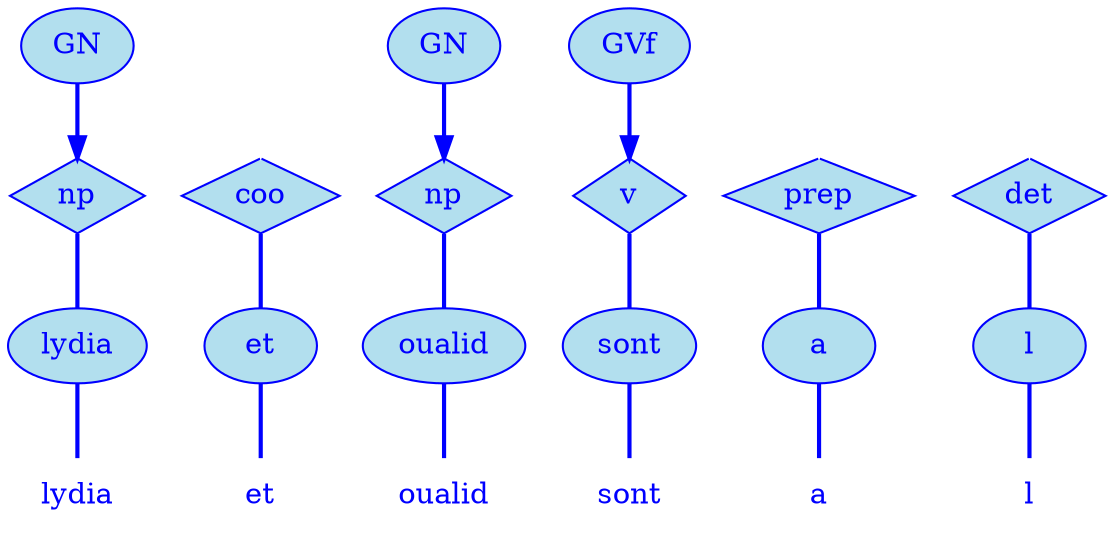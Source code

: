 digraph g {
	graph [bb="0,0,465,252"];
	node [label="\N"];
	graph [_draw_="c 5 -white C 5 -white P 4 0 0 0 252 465 252 465 0 ",
		xdotversion="1.2"];
	"mc1s1_t1#token84" [label=lydia, shape=plaintext, fillcolor=lightblue2, fontcolor=blue, pos="33,18", width="0.75", height="0.50", _ldraw_="F 14.000000 11 -Times-Roman c 4 -blue T 33 13 0 32 5 -lydia "];
	"mc1s1_W1#wordmc1s1_t1#token" [label=lydia, shape=ellipse, fillcolor=lightblue2, fontcolor=blue, pos="33,90", width="0.92", height="0.50", color=blue, style=filled, _draw_="S 6 -filled c 4 -blue C 10 -lightblue2 E 33 90 33 18 ", _ldraw_="F 14.000000 11 -Times-Roman c 4 -blue T 33 85 0 32 5 -lydia "];
	"mc1s1_P13#pos" [label=np, shape=diamond, fillcolor=lightblue2, fontcolor=blue, pos="33,162", width="0.75", height="0.50", color=blue, style=filled, _draw_="S 6 -filled c 4 -blue C 10 -lightblue2 P 4 33 180 6 162 33 144 60 162 ", _ldraw_="F 14.000000 11 -Times-Roman c 4 -blue T 33 157 0 17 2 -np "];
	"mc1s1_chk0#chunk" [label=GN, fillcolor=lightblue2, fontcolor=blue, pos="33,234", width="0.75", height="0.50", color=blue, style=filled, arrowhead=doubleoctagon, _draw_="S 6 -filled c 4 -blue C 10 -lightblue2 E 33 234 27 18 ", _ldraw_="F 14.000000 11 -Times-Roman c 4 -blue T 33 229 0 22 2 -GN "];
	"mc1s1_t3#token87" [label=et, shape=plaintext, fillcolor=lightblue2, fontcolor=blue, pos="111,18", width="0.75", height="0.50", _ldraw_="F 14.000000 11 -Times-Roman c 4 -blue T 111 13 0 14 2 -et "];
	"mc1s1_W2#wordmc1s1_t3#token" [label=et, shape=ellipse, fillcolor=lightblue2, fontcolor=blue, pos="111,90", width="0.75", height="0.50", color=blue, style=filled, _draw_="S 6 -filled c 4 -blue C 10 -lightblue2 E 111 90 27 18 ", _ldraw_="F 14.000000 11 -Times-Roman c 4 -blue T 111 85 0 14 2 -et "];
	"mc1s1_P26L1#pos" [label=coo, shape=diamond, fillcolor=lightblue2, fontcolor=blue, pos="111,162", width="0.75", height="0.50", color=blue, style=filled, _draw_="S 6 -filled c 4 -blue C 10 -lightblue2 P 4 111 180 84 162 111 144 138 162 ", _ldraw_="F 14.000000 11 -Times-Roman c 4 -blue T 111 157 0 23 3 -coo "];
	"mc1s1_t5#token78" [label=oualid, shape=plaintext, fillcolor=lightblue2, fontcolor=blue, pos="195,18", width="0.78", height="0.50", _ldraw_="F 14.000000 11 -Times-Roman c 4 -blue T 195 13 0 41 6 -oualid "];
	"mc1s1_W3#wordmc1s1_t5#token" [label=oualid, shape=ellipse, fillcolor=lightblue2, fontcolor=blue, pos="195,90", width="1.08", height="0.50", color=blue, style=filled, _draw_="S 6 -filled c 4 -blue C 10 -lightblue2 E 195 90 39 18 ", _ldraw_="F 14.000000 11 -Times-Roman c 4 -blue T 195 85 0 41 6 -oualid "];
	"mc1s1_P39#pos" [label=np, shape=diamond, fillcolor=lightblue2, fontcolor=blue, pos="195,162", width="0.75", height="0.50", color=blue, style=filled, _draw_="S 6 -filled c 4 -blue C 10 -lightblue2 P 4 195 180 168 162 195 144 222 162 ", _ldraw_="F 14.000000 11 -Times-Roman c 4 -blue T 195 157 0 17 2 -np "];
	"mc1s1_chk1#chunk" [label=GN, fillcolor=lightblue2, fontcolor=blue, pos="195,234", width="0.75", height="0.50", color=blue, style=filled, arrowhead=doubleoctagon, _draw_="S 6 -filled c 4 -blue C 10 -lightblue2 E 195 234 27 18 ", _ldraw_="F 14.000000 11 -Times-Roman c 4 -blue T 195 229 0 22 2 -GN "];
	"mc1s1_t7#token16" [label=sont, shape=plaintext, fillcolor=lightblue2, fontcolor=blue, pos="284,18", width="0.75", height="0.50", _ldraw_="F 14.000000 11 -Times-Roman c 4 -blue T 284 13 0 30 4 -sont "];
	"mc1s1_W4#wordmc1s1_t7#token" [label=sont, shape=ellipse, fillcolor=lightblue2, fontcolor=blue, pos="284,90", width="0.89", height="0.50", color=blue, style=filled, _draw_="S 6 -filled c 4 -blue C 10 -lightblue2 E 284 90 32 18 ", _ldraw_="F 14.000000 11 -Times-Roman c 4 -blue T 284 85 0 30 4 -sont "];
	"mc1s1_P52L1#pos" [label=v, shape=diamond, fillcolor=lightblue2, fontcolor=blue, pos="284,162", width="0.75", height="0.50", color=blue, style=filled, _draw_="S 6 -filled c 4 -blue C 10 -lightblue2 P 4 284 180 257 162 284 144 311 162 ", _ldraw_="F 14.000000 11 -Times-Roman c 4 -blue T 284 157 0 8 1 -v "];
	"mc1s1_chk2#chunk" [label=GVf, fillcolor=lightblue2, fontcolor=blue, pos="284,234", width="0.81", height="0.50", color=blue, style=filled, arrowhead=doubleoctagon, _draw_="S 6 -filled c 4 -blue C 10 -lightblue2 E 284 234 29 18 ", _ldraw_="F 14.000000 11 -Times-Roman c 4 -blue T 284 229 0 26 3 -GVf "];
	"mc1s1_t9#token94" [label=a, shape=plaintext, fillcolor=lightblue2, fontcolor=blue, pos="361,18", width="0.75", height="0.50", _ldraw_="F 14.000000 11 -Times-Roman c 4 -blue T 361 13 0 8 1 -a "];
	"mc1s1_W5#wordmc1s1_t9#token" [label=a, shape=ellipse, fillcolor=lightblue2, fontcolor=blue, pos="361,90", width="0.75", height="0.50", color=blue, style=filled, _draw_="S 6 -filled c 4 -blue C 10 -lightblue2 E 361 90 27 18 ", _ldraw_="F 14.000000 11 -Times-Roman c 4 -blue T 361 85 0 8 1 -a "];
	"mc1s1_P56#pos" [label=prep, shape=diamond, fillcolor=lightblue2, fontcolor=blue, pos="361,162", width="0.89", height="0.50", color=blue, style=filled, _draw_="S 6 -filled c 4 -blue C 10 -lightblue2 P 4 361 180 329 162 361 144 393 162 ", _ldraw_="F 14.000000 11 -Times-Roman c 4 -blue T 361 157 0 31 4 -prep "];
	"mc1s1_t11#token36" [label=l, shape=plaintext, fillcolor=lightblue2, fontcolor=blue, pos="438,18", width="0.75", height="0.50", _ldraw_="F 14.000000 11 -Times-Roman c 4 -blue T 438 13 0 4 1 -l "];
	"mc1s1_W6#wordmc1s1_t11#token" [label=l, shape=ellipse, fillcolor=lightblue2, fontcolor=blue, pos="438,90", width="0.75", height="0.50", color=blue, style=filled, _draw_="S 6 -filled c 4 -blue C 10 -lightblue2 E 438 90 27 18 ", _ldraw_="F 14.000000 11 -Times-Roman c 4 -blue T 438 85 0 4 1 -l "];
	"mc1s1_P67#pos" [label=det, shape=diamond, fillcolor=lightblue2, fontcolor=blue, pos="438,162", width="0.75", height="0.50", color=blue, style=filled, _draw_="S 6 -filled c 4 -blue C 10 -lightblue2 P 4 438 180 411 162 438 144 465 162 ", _ldraw_="F 14.000000 11 -Times-Roman c 4 -blue T 438 157 0 23 3 -det "];
	"mc1s1_P26L1#pos#empty" [shape=point, fillcolor=white, fontcolor=white, pos="111,234", width="0.06", height="0.06", color=white, size=2, _draw_="S 6 -filled c 5 -white C 5 -white E 111 234 2 2 "];
	"mc1s1_P56#pos#empty" [shape=point, fillcolor=white, fontcolor=white, pos="361,234", width="0.06", height="0.06", color=white, size=2, _draw_="S 6 -filled c 5 -white C 5 -white E 361 234 2 2 "];
	"mc1s1_P67#pos#empty" [shape=point, fillcolor=white, fontcolor=white, pos="438,234", width="0.06", height="0.06", color=white, size=2, _draw_="S 6 -filled c 5 -white C 5 -white E 438 234 2 2 "];
	"mc1s1_W1#wordmc1s1_t1#token" -> "mc1s1_t1#token84" [arrowhead=none, color=blue, fontcolor=blue, style=bold, minlen=1, pos="33,72 33,61 33,47 33,36", _draw_="S 4 -bold c 4 -blue B 4 33 72 33 61 33 47 33 36 "];
	"mc1s1_P13#pos" -> "mc1s1_W1#wordmc1s1_t1#token" [arrowhead=none, color=blue, fontcolor=blue, style=bold, minlen=1, pos="33,144 33,133 33,119 33,108", _draw_="S 4 -bold c 4 -blue B 4 33 144 33 133 33 119 33 108 "];
	"mc1s1_chk0#chunk" -> "mc1s1_P13#pos" [color=blue, fontcolor=blue, style=bold, minlen=1, pos="e,33,180 33,216 33,208 33,199 33,190", shape=normal, _draw_="S 4 -bold c 4 -blue B 4 33 216 33 208 33 199 33 190 ", _hdraw_="S 5 -solid S 15 -setlinewidth(1) c 4 -blue C 4 -blue P 3 37 190 33 180 30 190 "];
	"mc1s1_W2#wordmc1s1_t3#token" -> "mc1s1_t3#token87" [arrowhead=none, color=blue, fontcolor=blue, style=bold, minlen=1, pos="111,72 111,61 111,47 111,36", _draw_="S 4 -bold c 4 -blue B 4 111 72 111 61 111 47 111 36 "];
	"mc1s1_P26L1#pos" -> "mc1s1_W2#wordmc1s1_t3#token" [arrowhead=none, color=blue, fontcolor=blue, style=bold, minlen=1, pos="111,144 111,133 111,119 111,108", _draw_="S 4 -bold c 4 -blue B 4 111 144 111 133 111 119 111 108 "];
	"mc1s1_W3#wordmc1s1_t5#token" -> "mc1s1_t5#token78" [arrowhead=none, color=blue, fontcolor=blue, style=bold, minlen=1, pos="195,72 195,61 195,47 195,36", _draw_="S 4 -bold c 4 -blue B 4 195 72 195 61 195 47 195 36 "];
	"mc1s1_P39#pos" -> "mc1s1_W3#wordmc1s1_t5#token" [arrowhead=none, color=blue, fontcolor=blue, style=bold, minlen=1, pos="195,144 195,133 195,119 195,108", _draw_="S 4 -bold c 4 -blue B 4 195 144 195 133 195 119 195 108 "];
	"mc1s1_chk1#chunk" -> "mc1s1_P39#pos" [color=blue, fontcolor=blue, style=bold, minlen=1, pos="e,195,180 195,216 195,208 195,199 195,190", shape=normal, _draw_="S 4 -bold c 4 -blue B 4 195 216 195 208 195 199 195 190 ", _hdraw_="S 5 -solid S 15 -setlinewidth(1) c 4 -blue C 4 -blue P 3 199 190 195 180 192 190 "];
	"mc1s1_W4#wordmc1s1_t7#token" -> "mc1s1_t7#token16" [arrowhead=none, color=blue, fontcolor=blue, style=bold, minlen=1, pos="284,72 284,61 284,47 284,36", _draw_="S 4 -bold c 4 -blue B 4 284 72 284 61 284 47 284 36 "];
	"mc1s1_P52L1#pos" -> "mc1s1_W4#wordmc1s1_t7#token" [arrowhead=none, color=blue, fontcolor=blue, style=bold, minlen=1, pos="284,144 284,133 284,119 284,108", _draw_="S 4 -bold c 4 -blue B 4 284 144 284 133 284 119 284 108 "];
	"mc1s1_chk2#chunk" -> "mc1s1_P52L1#pos" [color=blue, fontcolor=blue, style=bold, minlen=1, pos="e,284,180 284,216 284,208 284,199 284,190", shape=normal, _draw_="S 4 -bold c 4 -blue B 4 284 216 284 208 284 199 284 190 ", _hdraw_="S 5 -solid S 15 -setlinewidth(1) c 4 -blue C 4 -blue P 3 288 190 284 180 281 190 "];
	"mc1s1_W5#wordmc1s1_t9#token" -> "mc1s1_t9#token94" [arrowhead=none, color=blue, fontcolor=blue, style=bold, minlen=1, pos="361,72 361,61 361,47 361,36", _draw_="S 4 -bold c 4 -blue B 4 361 72 361 61 361 47 361 36 "];
	"mc1s1_P56#pos" -> "mc1s1_W5#wordmc1s1_t9#token" [arrowhead=none, color=blue, fontcolor=blue, style=bold, minlen=1, pos="361,144 361,133 361,119 361,108", _draw_="S 4 -bold c 4 -blue B 4 361 144 361 133 361 119 361 108 "];
	"mc1s1_W6#wordmc1s1_t11#token" -> "mc1s1_t11#token36" [arrowhead=none, color=blue, fontcolor=blue, style=bold, minlen=1, pos="438,72 438,61 438,47 438,36", _draw_="S 4 -bold c 4 -blue B 4 438 72 438 61 438 47 438 36 "];
	"mc1s1_P67#pos" -> "mc1s1_W6#wordmc1s1_t11#token" [arrowhead=none, color=blue, fontcolor=blue, style=bold, minlen=1, pos="438,144 438,133 438,119 438,108", _draw_="S 4 -bold c 4 -blue B 4 438 144 438 133 438 119 438 108 "];
	"mc1s1_P26L1#pos#empty" -> "mc1s1_P26L1#pos" [color=white, fontcolor=white, minlen=1, pos="e,111,180 111,232 111,225 111,207 111,190", shape=none, _draw_="c 5 -white B 4 111 232 111 225 111 207 111 190 ", _hdraw_="S 5 -solid S 15 -setlinewidth(1) c 5 -white C 5 -white P 3 115 190 111 180 108 190 "];
	"mc1s1_P56#pos#empty" -> "mc1s1_P56#pos" [color=white, fontcolor=white, minlen=1, pos="e,361,180 361,232 361,225 361,207 361,190", shape=none, _draw_="c 5 -white B 4 361 232 361 225 361 207 361 190 ", _hdraw_="S 5 -solid S 15 -setlinewidth(1) c 5 -white C 5 -white P 3 365 190 361 180 358 190 "];
	"mc1s1_P67#pos#empty" -> "mc1s1_P67#pos" [color=white, fontcolor=white, minlen=1, pos="e,438,180 438,232 438,225 438,207 438,190", shape=none, _draw_="c 5 -white B 4 438 232 438 225 438 207 438 190 ", _hdraw_="S 5 -solid S 15 -setlinewidth(1) c 5 -white C 5 -white P 3 442 190 438 180 435 190 "];
}

